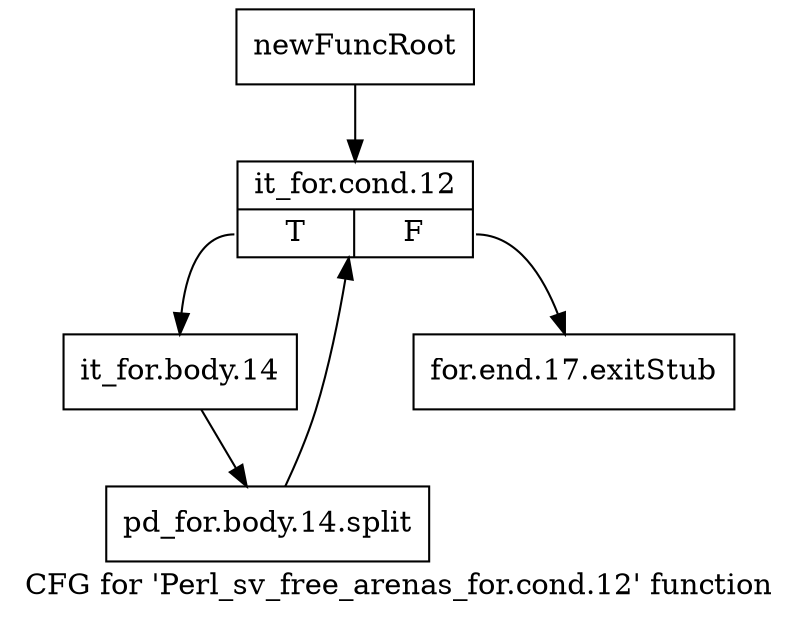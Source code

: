 digraph "CFG for 'Perl_sv_free_arenas_for.cond.12' function" {
	label="CFG for 'Perl_sv_free_arenas_for.cond.12' function";

	Node0x5476bb0 [shape=record,label="{newFuncRoot}"];
	Node0x5476bb0 -> Node0x5476c50;
	Node0x5476c00 [shape=record,label="{for.end.17.exitStub}"];
	Node0x5476c50 [shape=record,label="{it_for.cond.12|{<s0>T|<s1>F}}"];
	Node0x5476c50:s0 -> Node0x5476ca0;
	Node0x5476c50:s1 -> Node0x5476c00;
	Node0x5476ca0 [shape=record,label="{it_for.body.14}"];
	Node0x5476ca0 -> Node0x6bb97f0;
	Node0x6bb97f0 [shape=record,label="{pd_for.body.14.split}"];
	Node0x6bb97f0 -> Node0x5476c50;
}
